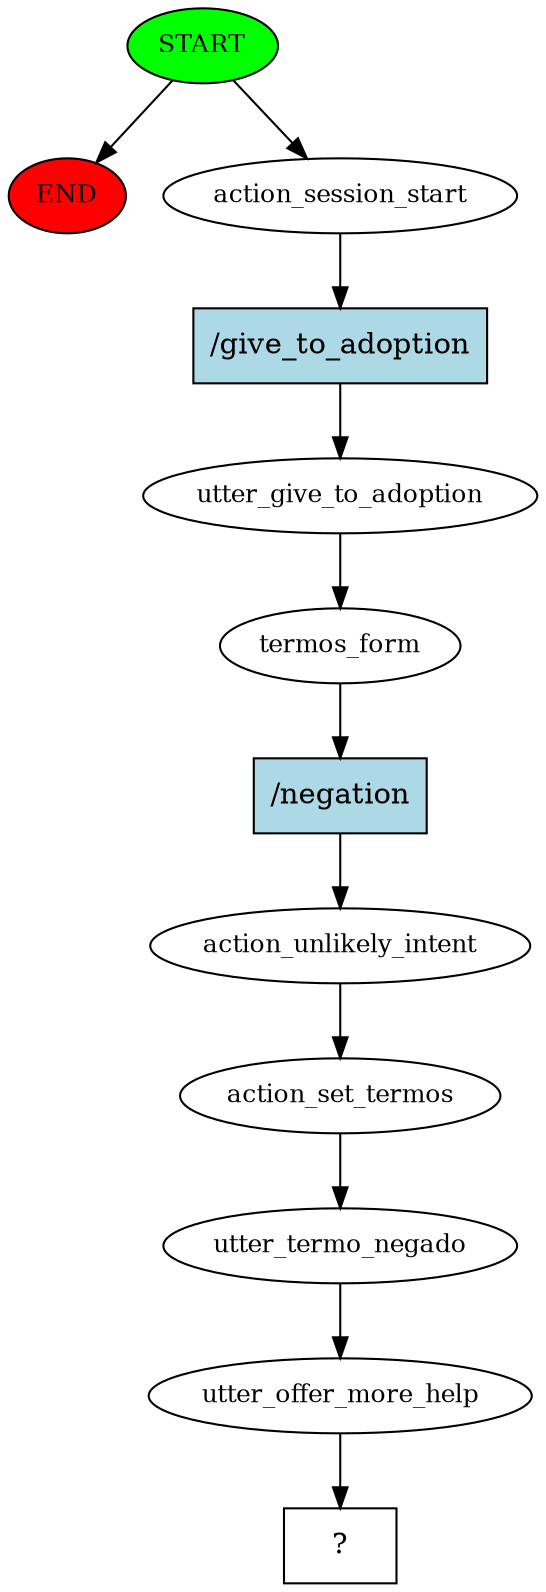 digraph  {
0 [class="start active", fillcolor=green, fontsize=12, label=START, style=filled];
"-1" [class=end, fillcolor=red, fontsize=12, label=END, style=filled];
1 [class=active, fontsize=12, label=action_session_start];
2 [class=active, fontsize=12, label=utter_give_to_adoption];
3 [class=active, fontsize=12, label=termos_form];
4 [class=active, fontsize=12, label=action_unlikely_intent];
5 [class=active, fontsize=12, label=action_set_termos];
6 [class=active, fontsize=12, label=utter_termo_negado];
7 [class=active, fontsize=12, label=utter_offer_more_help];
8 [class="intent dashed active", label="  ?  ", shape=rect];
9 [class="intent active", fillcolor=lightblue, label="/give_to_adoption", shape=rect, style=filled];
10 [class="intent active", fillcolor=lightblue, label="/negation", shape=rect, style=filled];
0 -> "-1"  [class="", key=NONE, label=""];
0 -> 1  [class=active, key=NONE, label=""];
1 -> 9  [class=active, key=0];
2 -> 3  [class=active, key=NONE, label=""];
3 -> 10  [class=active, key=0];
4 -> 5  [class=active, key=NONE, label=""];
5 -> 6  [class=active, key=NONE, label=""];
6 -> 7  [class=active, key=NONE, label=""];
7 -> 8  [class=active, key=NONE, label=""];
9 -> 2  [class=active, key=0];
10 -> 4  [class=active, key=0];
}
